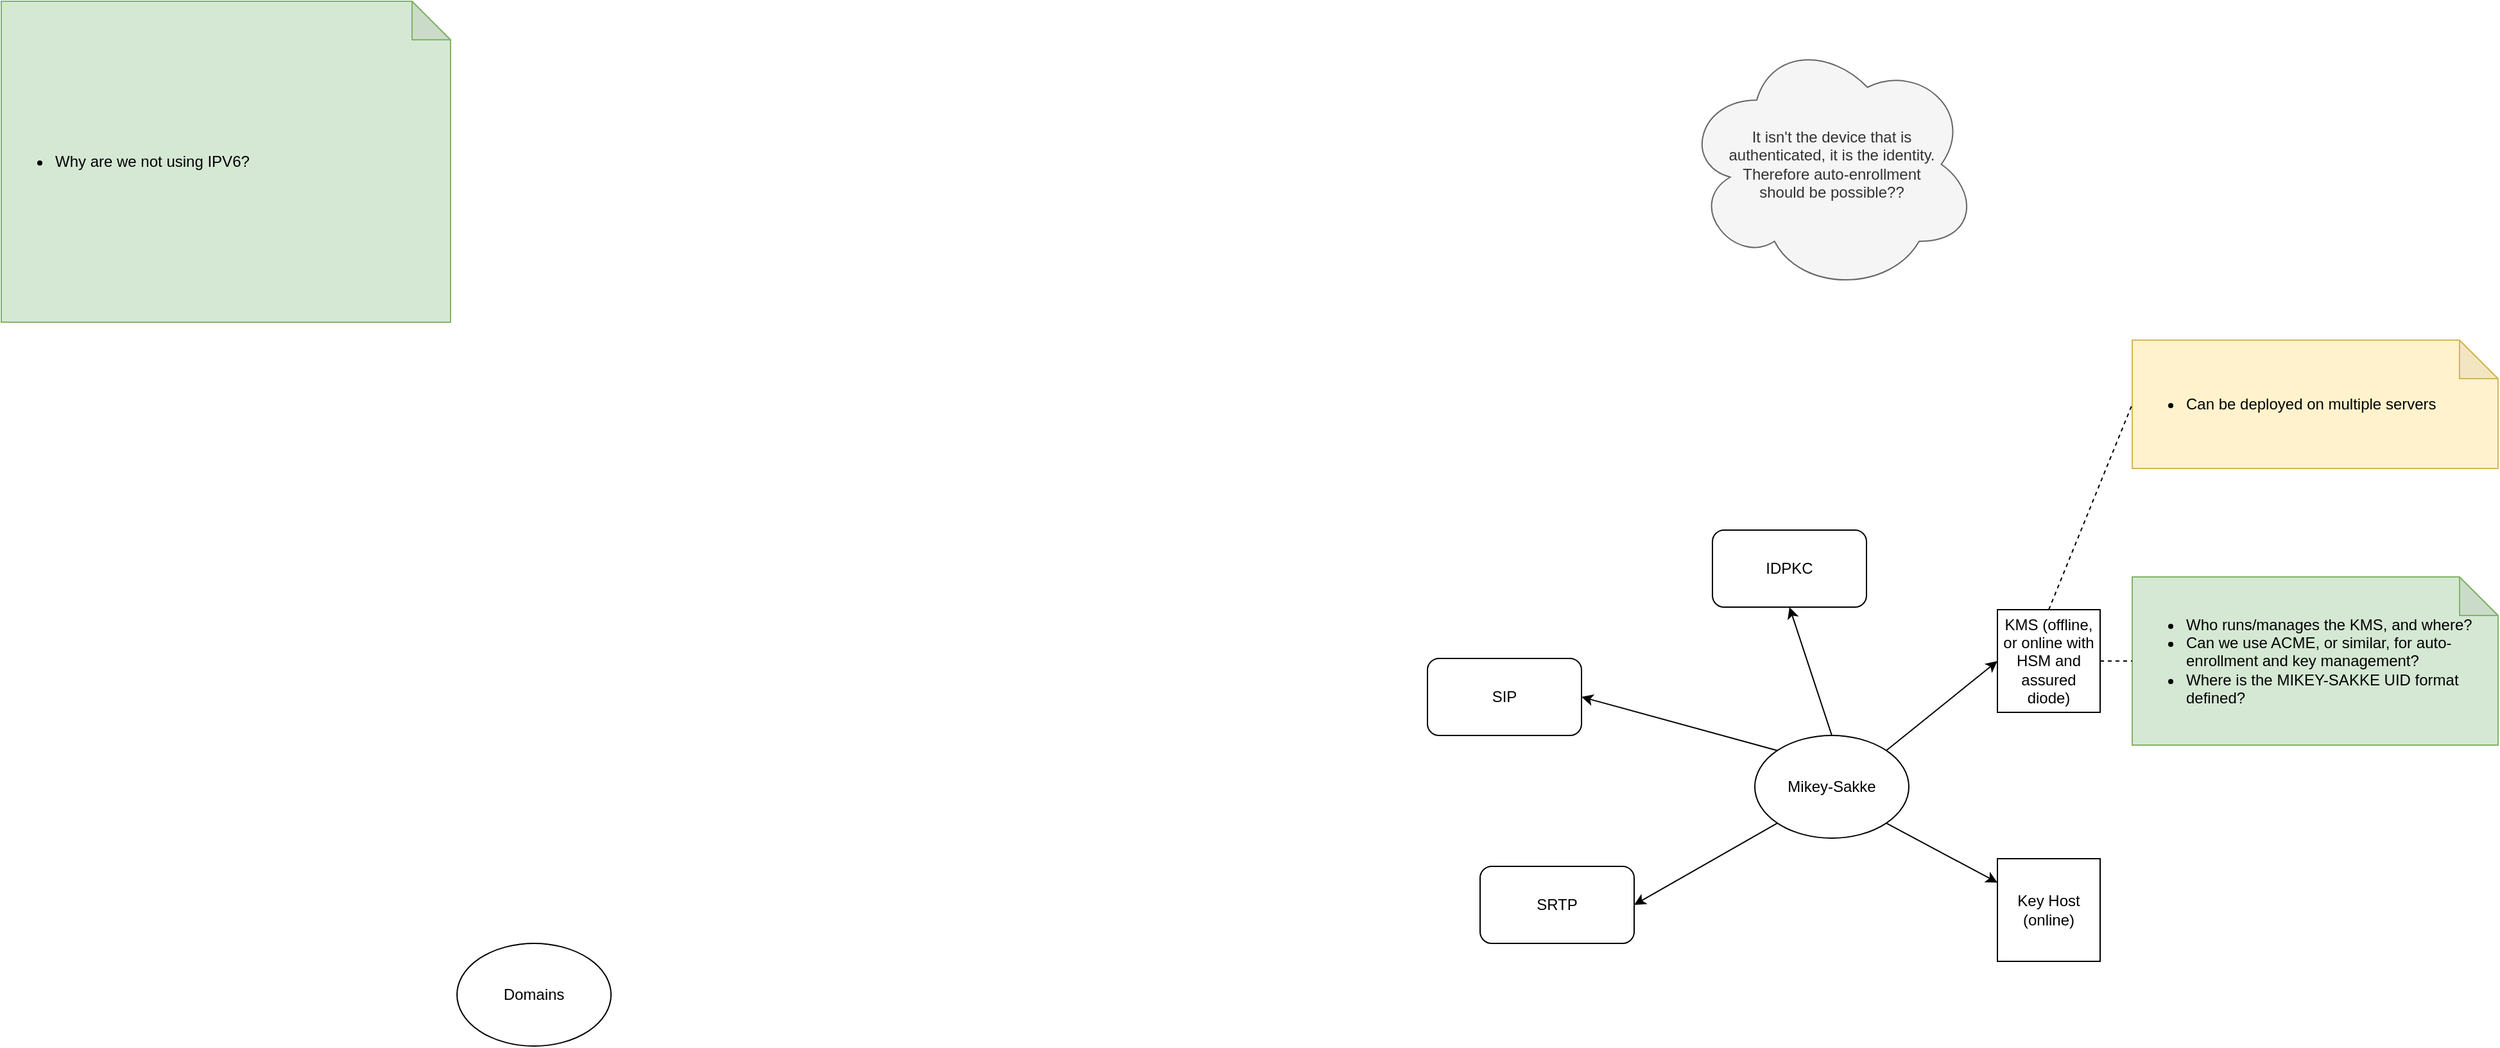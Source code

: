 <mxfile version="15.8.9" type="github">
  <diagram id="l3p4Nn8vqsSgMRRzXjVc" name="Page-1">
    <mxGraphModel dx="2862" dy="1522" grid="0" gridSize="10" guides="1" tooltips="1" connect="1" arrows="1" fold="1" page="0" pageScale="1" pageWidth="1654" pageHeight="1169" math="0" shadow="0">
      <root>
        <mxCell id="0" />
        <mxCell id="1" parent="0" />
        <mxCell id="-JY_Ss09dYT9bE0t_H_c-8" style="rounded=0;orthogonalLoop=1;jettySize=auto;html=1;exitX=1;exitY=0;exitDx=0;exitDy=0;entryX=0;entryY=0.5;entryDx=0;entryDy=0;" edge="1" parent="1" source="-JY_Ss09dYT9bE0t_H_c-1" target="-JY_Ss09dYT9bE0t_H_c-5">
          <mxGeometry relative="1" as="geometry" />
        </mxCell>
        <mxCell id="-JY_Ss09dYT9bE0t_H_c-10" style="edgeStyle=none;rounded=0;orthogonalLoop=1;jettySize=auto;html=1;exitX=1;exitY=1;exitDx=0;exitDy=0;" edge="1" parent="1" source="-JY_Ss09dYT9bE0t_H_c-1" target="-JY_Ss09dYT9bE0t_H_c-6">
          <mxGeometry relative="1" as="geometry" />
        </mxCell>
        <mxCell id="-JY_Ss09dYT9bE0t_H_c-1" value="Mikey-Sakke" style="ellipse;whiteSpace=wrap;html=1;" vertex="1" parent="1">
          <mxGeometry x="909" y="349" width="120" height="80" as="geometry" />
        </mxCell>
        <mxCell id="-JY_Ss09dYT9bE0t_H_c-2" value="SIP" style="rounded=1;whiteSpace=wrap;html=1;" vertex="1" parent="1">
          <mxGeometry x="654" y="289" width="120" height="60" as="geometry" />
        </mxCell>
        <mxCell id="-JY_Ss09dYT9bE0t_H_c-3" value="SRTP" style="rounded=1;whiteSpace=wrap;html=1;" vertex="1" parent="1">
          <mxGeometry x="695" y="451" width="120" height="60" as="geometry" />
        </mxCell>
        <mxCell id="-JY_Ss09dYT9bE0t_H_c-4" value="Domains" style="ellipse;whiteSpace=wrap;html=1;" vertex="1" parent="1">
          <mxGeometry x="-102" y="511" width="120" height="80" as="geometry" />
        </mxCell>
        <mxCell id="-JY_Ss09dYT9bE0t_H_c-5" value="KMS (offline, or online with HSM and assured diode)" style="whiteSpace=wrap;html=1;aspect=fixed;" vertex="1" parent="1">
          <mxGeometry x="1098" y="251" width="80" height="80" as="geometry" />
        </mxCell>
        <mxCell id="-JY_Ss09dYT9bE0t_H_c-6" value="Key Host (online)" style="whiteSpace=wrap;html=1;aspect=fixed;" vertex="1" parent="1">
          <mxGeometry x="1098" y="445" width="80" height="80" as="geometry" />
        </mxCell>
        <mxCell id="-JY_Ss09dYT9bE0t_H_c-9" value="" style="endArrow=classic;html=1;rounded=0;entryX=0.5;entryY=1;entryDx=0;entryDy=0;exitX=0.5;exitY=0;exitDx=0;exitDy=0;" edge="1" parent="1" source="-JY_Ss09dYT9bE0t_H_c-1" target="-JY_Ss09dYT9bE0t_H_c-13">
          <mxGeometry width="50" height="50" relative="1" as="geometry">
            <mxPoint x="387" y="587" as="sourcePoint" />
            <mxPoint x="437" y="537" as="targetPoint" />
          </mxGeometry>
        </mxCell>
        <mxCell id="-JY_Ss09dYT9bE0t_H_c-11" value="&lt;ul&gt;&lt;li&gt;Who runs/manages the KMS, and where?&lt;/li&gt;&lt;li&gt;Can we use ACME, or similar, for auto-enrollment and key management?&lt;/li&gt;&lt;li&gt;Where is the MIKEY-SAKKE UID format defined?&lt;/li&gt;&lt;/ul&gt;" style="shape=note;whiteSpace=wrap;html=1;backgroundOutline=1;darkOpacity=0.05;align=left;fillColor=#d5e8d4;strokeColor=#82b366;" vertex="1" parent="1">
          <mxGeometry x="1203" y="225.5" width="285" height="131" as="geometry" />
        </mxCell>
        <mxCell id="-JY_Ss09dYT9bE0t_H_c-13" value="IDPKC" style="rounded=1;whiteSpace=wrap;html=1;" vertex="1" parent="1">
          <mxGeometry x="876" y="189" width="120" height="60" as="geometry" />
        </mxCell>
        <mxCell id="-JY_Ss09dYT9bE0t_H_c-14" value="" style="endArrow=classic;html=1;rounded=0;exitX=0;exitY=0;exitDx=0;exitDy=0;entryX=1;entryY=0.5;entryDx=0;entryDy=0;" edge="1" parent="1" source="-JY_Ss09dYT9bE0t_H_c-1" target="-JY_Ss09dYT9bE0t_H_c-2">
          <mxGeometry width="50" height="50" relative="1" as="geometry">
            <mxPoint x="387" y="580" as="sourcePoint" />
            <mxPoint x="437" y="530" as="targetPoint" />
          </mxGeometry>
        </mxCell>
        <mxCell id="-JY_Ss09dYT9bE0t_H_c-15" value="" style="endArrow=classic;html=1;rounded=0;exitX=0;exitY=1;exitDx=0;exitDy=0;entryX=1;entryY=0.5;entryDx=0;entryDy=0;" edge="1" parent="1" source="-JY_Ss09dYT9bE0t_H_c-1" target="-JY_Ss09dYT9bE0t_H_c-3">
          <mxGeometry width="50" height="50" relative="1" as="geometry">
            <mxPoint x="934" y="560" as="sourcePoint" />
            <mxPoint x="984" y="510" as="targetPoint" />
          </mxGeometry>
        </mxCell>
        <mxCell id="-JY_Ss09dYT9bE0t_H_c-16" value="&lt;ul&gt;&lt;li&gt;Can be deployed on multiple servers&lt;/li&gt;&lt;/ul&gt;" style="shape=note;whiteSpace=wrap;html=1;backgroundOutline=1;darkOpacity=0.05;fillColor=#fff2cc;strokeColor=#d6b656;align=left;" vertex="1" parent="1">
          <mxGeometry x="1203" y="41" width="285" height="100" as="geometry" />
        </mxCell>
        <mxCell id="-JY_Ss09dYT9bE0t_H_c-18" value="" style="endArrow=none;dashed=1;html=1;rounded=0;entryX=0;entryY=0.5;entryDx=0;entryDy=0;entryPerimeter=0;exitX=0.5;exitY=0;exitDx=0;exitDy=0;" edge="1" parent="1" source="-JY_Ss09dYT9bE0t_H_c-5" target="-JY_Ss09dYT9bE0t_H_c-16">
          <mxGeometry width="50" height="50" relative="1" as="geometry">
            <mxPoint x="470" y="336" as="sourcePoint" />
            <mxPoint x="520" y="286" as="targetPoint" />
          </mxGeometry>
        </mxCell>
        <mxCell id="-JY_Ss09dYT9bE0t_H_c-19" value="" style="endArrow=none;dashed=1;html=1;rounded=0;entryX=0;entryY=0.5;entryDx=0;entryDy=0;entryPerimeter=0;exitX=1;exitY=0.5;exitDx=0;exitDy=0;" edge="1" parent="1" source="-JY_Ss09dYT9bE0t_H_c-5" target="-JY_Ss09dYT9bE0t_H_c-11">
          <mxGeometry width="50" height="50" relative="1" as="geometry">
            <mxPoint x="1360" y="528" as="sourcePoint" />
            <mxPoint x="1410" y="478" as="targetPoint" />
          </mxGeometry>
        </mxCell>
        <mxCell id="-JY_Ss09dYT9bE0t_H_c-20" value="&lt;ul&gt;&lt;li&gt;Why are we not using IPV6?&lt;/li&gt;&lt;/ul&gt;" style="shape=note;whiteSpace=wrap;html=1;backgroundOutline=1;darkOpacity=0.05;align=left;fillColor=#d5e8d4;strokeColor=#82b366;" vertex="1" parent="1">
          <mxGeometry x="-457" y="-223" width="350" height="250" as="geometry" />
        </mxCell>
        <mxCell id="-JY_Ss09dYT9bE0t_H_c-21" value="It isn&#39;t the device that is authenticated, it is the identity. Therefore auto-enrollment should be possible??" style="ellipse;shape=cloud;whiteSpace=wrap;html=1;fillColor=#f5f5f5;fontColor=#333333;strokeColor=#666666;spacingLeft=32;spacingRight=30;" vertex="1" parent="1">
          <mxGeometry x="853" y="-196" width="230" height="200" as="geometry" />
        </mxCell>
      </root>
    </mxGraphModel>
  </diagram>
</mxfile>
